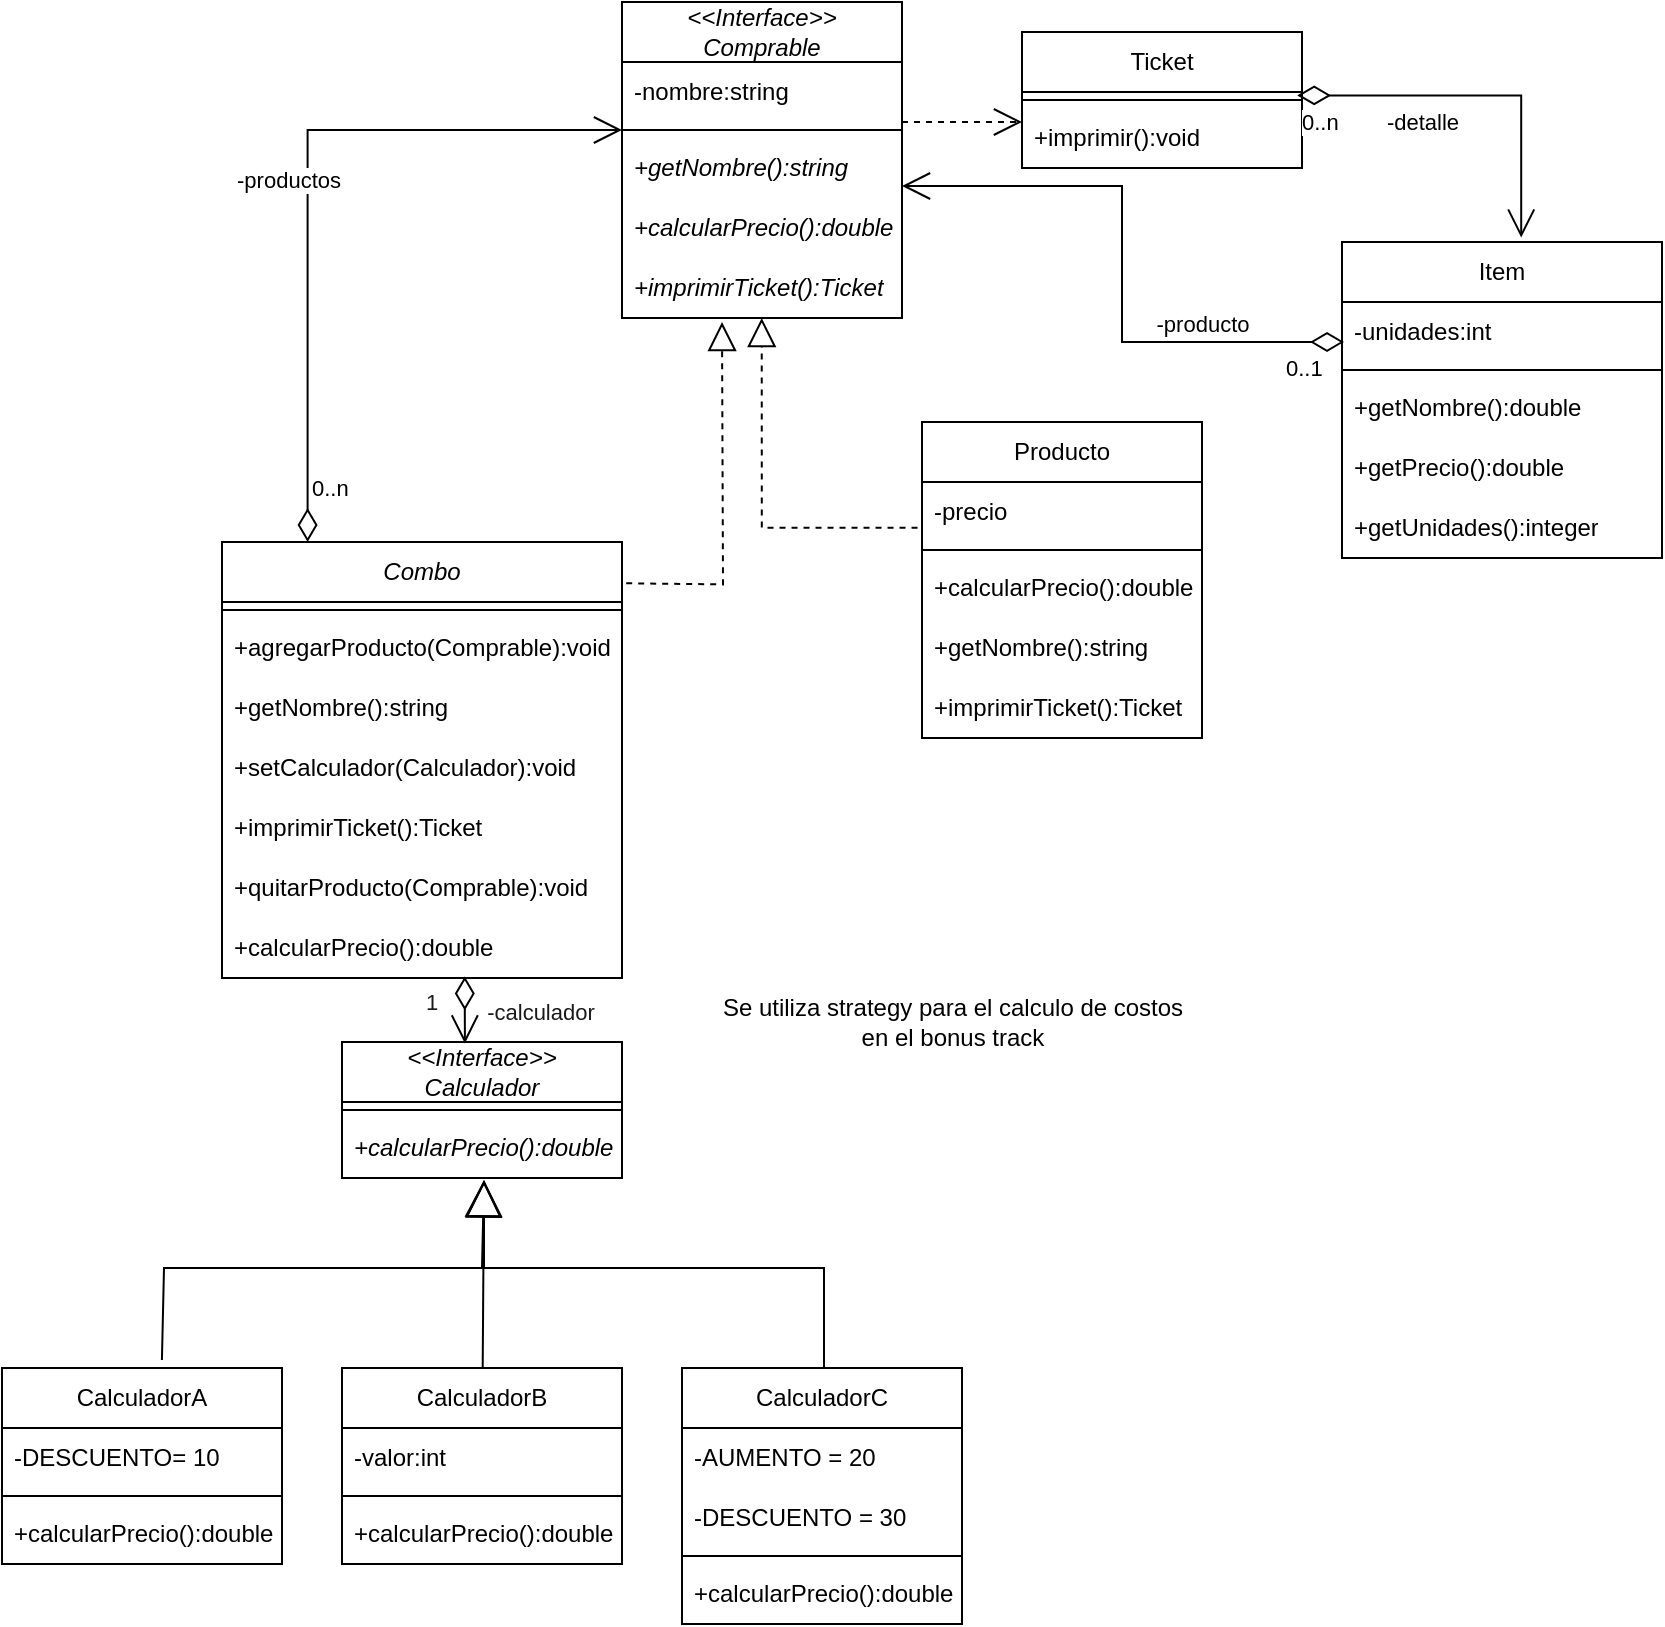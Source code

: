 <mxfile version="24.4.10" type="device" pages="2">
  <diagram name="Page-1" id="bVdhCnrpjDWFNXXhfxfb">
    <mxGraphModel dx="877" dy="692" grid="1" gridSize="10" guides="1" tooltips="1" connect="1" arrows="1" fold="1" page="1" pageScale="1" pageWidth="850" pageHeight="1100" math="0" shadow="0">
      <root>
        <mxCell id="0" />
        <mxCell id="1" parent="0" />
        <mxCell id="0UKZ5Wy3TwZcNnDCWIbI-5" value="&lt;i&gt;Combo&lt;/i&gt;" style="swimlane;fontStyle=0;childLayout=stackLayout;horizontal=1;startSize=30;horizontalStack=0;resizeParent=1;resizeParentMax=0;resizeLast=0;collapsible=1;marginBottom=0;whiteSpace=wrap;html=1;" parent="1" vertex="1">
          <mxGeometry x="110" y="280" width="200" height="218" as="geometry" />
        </mxCell>
        <mxCell id="0UKZ5Wy3TwZcNnDCWIbI-66" value="" style="line;strokeWidth=1;fillColor=none;align=left;verticalAlign=middle;spacingTop=-1;spacingLeft=3;spacingRight=3;rotatable=0;labelPosition=right;points=[];portConstraint=eastwest;strokeColor=inherit;" parent="0UKZ5Wy3TwZcNnDCWIbI-5" vertex="1">
          <mxGeometry y="30" width="200" height="8" as="geometry" />
        </mxCell>
        <mxCell id="HuHHHgSATowZo0bbT5uP-9" value="+agregarProducto(Comprable):void" style="text;strokeColor=none;fillColor=none;align=left;verticalAlign=middle;spacingLeft=4;spacingRight=4;overflow=hidden;points=[[0,0.5],[1,0.5]];portConstraint=eastwest;rotatable=0;whiteSpace=wrap;html=1;" parent="0UKZ5Wy3TwZcNnDCWIbI-5" vertex="1">
          <mxGeometry y="38" width="200" height="30" as="geometry" />
        </mxCell>
        <mxCell id="HuHHHgSATowZo0bbT5uP-11" value="&lt;span&gt;+getNombre():string&lt;/span&gt;" style="text;strokeColor=none;fillColor=none;align=left;verticalAlign=middle;spacingLeft=4;spacingRight=4;overflow=hidden;points=[[0,0.5],[1,0.5]];portConstraint=eastwest;rotatable=0;whiteSpace=wrap;html=1;fontStyle=0" parent="0UKZ5Wy3TwZcNnDCWIbI-5" vertex="1">
          <mxGeometry y="68" width="200" height="30" as="geometry" />
        </mxCell>
        <mxCell id="lisGtKCti122Zo6XrqKo-1" value="&lt;span&gt;+setCalculador(Calculador):void&lt;/span&gt;" style="text;strokeColor=none;fillColor=none;align=left;verticalAlign=middle;spacingLeft=4;spacingRight=4;overflow=hidden;points=[[0,0.5],[1,0.5]];portConstraint=eastwest;rotatable=0;whiteSpace=wrap;html=1;fontStyle=0" vertex="1" parent="0UKZ5Wy3TwZcNnDCWIbI-5">
          <mxGeometry y="98" width="200" height="30" as="geometry" />
        </mxCell>
        <mxCell id="a8Qqv8XxeZUmWBePsZu8-18" value="+imprimirTicket():Ticket" style="text;strokeColor=none;fillColor=none;align=left;verticalAlign=middle;spacingLeft=4;spacingRight=4;overflow=hidden;points=[[0,0.5],[1,0.5]];portConstraint=eastwest;rotatable=0;whiteSpace=wrap;html=1;" parent="0UKZ5Wy3TwZcNnDCWIbI-5" vertex="1">
          <mxGeometry y="128" width="200" height="30" as="geometry" />
        </mxCell>
        <mxCell id="sYDlgPOzchKMNRgchKom-1" value="+quitarProducto(Comprable):void" style="text;strokeColor=none;fillColor=none;align=left;verticalAlign=middle;spacingLeft=4;spacingRight=4;overflow=hidden;points=[[0,0.5],[1,0.5]];portConstraint=eastwest;rotatable=0;whiteSpace=wrap;html=1;" parent="0UKZ5Wy3TwZcNnDCWIbI-5" vertex="1">
          <mxGeometry y="158" width="200" height="30" as="geometry" />
        </mxCell>
        <mxCell id="a8Qqv8XxeZUmWBePsZu8-20" value="" style="endArrow=block;endSize=16;endFill=0;html=1;rounded=0;exitX=0.5;exitY=0;exitDx=0;exitDy=0;" parent="0UKZ5Wy3TwZcNnDCWIbI-5" edge="1">
          <mxGeometry width="160" relative="1" as="geometry">
            <mxPoint x="301" y="433" as="sourcePoint" />
            <mxPoint x="131" y="319" as="targetPoint" />
            <Array as="points">
              <mxPoint x="301" y="363" />
              <mxPoint x="131" y="363" />
              <mxPoint x="131" y="339" />
            </Array>
          </mxGeometry>
        </mxCell>
        <mxCell id="HuHHHgSATowZo0bbT5uP-18" value="+calcularPrecio():double" style="text;strokeColor=none;fillColor=none;align=left;verticalAlign=middle;spacingLeft=4;spacingRight=4;overflow=hidden;points=[[0,0.5],[1,0.5]];portConstraint=eastwest;rotatable=0;whiteSpace=wrap;html=1;" parent="0UKZ5Wy3TwZcNnDCWIbI-5" vertex="1">
          <mxGeometry y="188" width="200" height="30" as="geometry" />
        </mxCell>
        <mxCell id="zB7Bvsbqb9wMqwJzrUZj-1" value="Producto" style="swimlane;fontStyle=0;childLayout=stackLayout;horizontal=1;startSize=30;horizontalStack=0;resizeParent=1;resizeParentMax=0;resizeLast=0;collapsible=1;marginBottom=0;whiteSpace=wrap;html=1;" parent="1" vertex="1">
          <mxGeometry x="460" y="220" width="140" height="158" as="geometry" />
        </mxCell>
        <mxCell id="zB7Bvsbqb9wMqwJzrUZj-3" value="-precio" style="text;strokeColor=none;fillColor=none;align=left;verticalAlign=middle;spacingLeft=4;spacingRight=4;overflow=hidden;points=[[0,0.5],[1,0.5]];portConstraint=eastwest;rotatable=0;whiteSpace=wrap;html=1;" parent="zB7Bvsbqb9wMqwJzrUZj-1" vertex="1">
          <mxGeometry y="30" width="140" height="30" as="geometry" />
        </mxCell>
        <mxCell id="zB7Bvsbqb9wMqwJzrUZj-6" value="" style="line;strokeWidth=1;fillColor=none;align=left;verticalAlign=middle;spacingTop=-1;spacingLeft=3;spacingRight=3;rotatable=0;labelPosition=right;points=[];portConstraint=eastwest;strokeColor=inherit;" parent="zB7Bvsbqb9wMqwJzrUZj-1" vertex="1">
          <mxGeometry y="60" width="140" height="8" as="geometry" />
        </mxCell>
        <mxCell id="zB7Bvsbqb9wMqwJzrUZj-42" value="+calcularPrecio():double" style="text;strokeColor=none;fillColor=none;align=left;verticalAlign=middle;spacingLeft=4;spacingRight=4;overflow=hidden;points=[[0,0.5],[1,0.5]];portConstraint=eastwest;rotatable=0;whiteSpace=wrap;html=1;" parent="zB7Bvsbqb9wMqwJzrUZj-1" vertex="1">
          <mxGeometry y="68" width="140" height="30" as="geometry" />
        </mxCell>
        <mxCell id="HuHHHgSATowZo0bbT5uP-10" value="&lt;span&gt;+getNombre():string&lt;/span&gt;" style="text;strokeColor=none;fillColor=none;align=left;verticalAlign=middle;spacingLeft=4;spacingRight=4;overflow=hidden;points=[[0,0.5],[1,0.5]];portConstraint=eastwest;rotatable=0;whiteSpace=wrap;html=1;fontStyle=0" parent="zB7Bvsbqb9wMqwJzrUZj-1" vertex="1">
          <mxGeometry y="98" width="140" height="30" as="geometry" />
        </mxCell>
        <mxCell id="zB7Bvsbqb9wMqwJzrUZj-9" value="+imprimirTicket():Ticket" style="text;strokeColor=none;fillColor=none;align=left;verticalAlign=middle;spacingLeft=4;spacingRight=4;overflow=hidden;points=[[0,0.5],[1,0.5]];portConstraint=eastwest;rotatable=0;whiteSpace=wrap;html=1;" parent="zB7Bvsbqb9wMqwJzrUZj-1" vertex="1">
          <mxGeometry y="128" width="140" height="30" as="geometry" />
        </mxCell>
        <mxCell id="zB7Bvsbqb9wMqwJzrUZj-11" value="-productos" style="endArrow=open;html=1;endSize=12;startArrow=diamondThin;startSize=14;startFill=0;edgeStyle=orthogonalEdgeStyle;rounded=0;exitX=0.214;exitY=0;exitDx=0;exitDy=0;exitPerimeter=0;" parent="1" source="0UKZ5Wy3TwZcNnDCWIbI-5" target="zB7Bvsbqb9wMqwJzrUZj-17" edge="1">
          <mxGeometry y="10" relative="1" as="geometry">
            <mxPoint x="310" y="340" as="sourcePoint" />
            <mxPoint x="380" y="110" as="targetPoint" />
            <mxPoint as="offset" />
          </mxGeometry>
        </mxCell>
        <mxCell id="zB7Bvsbqb9wMqwJzrUZj-12" value="0..n" style="edgeLabel;resizable=0;html=1;align=left;verticalAlign=top;" parent="zB7Bvsbqb9wMqwJzrUZj-11" connectable="0" vertex="1">
          <mxGeometry x="-1" relative="1" as="geometry">
            <mxPoint y="-40" as="offset" />
          </mxGeometry>
        </mxCell>
        <mxCell id="zB7Bvsbqb9wMqwJzrUZj-14" value="&lt;div&gt;&lt;i style=&quot;&quot;&gt;&amp;lt;&amp;lt;Interface&amp;gt;&amp;gt;&lt;/i&gt;&lt;/div&gt;&lt;i&gt;Comprable&lt;/i&gt;" style="swimlane;fontStyle=0;childLayout=stackLayout;horizontal=1;startSize=30;horizontalStack=0;resizeParent=1;resizeParentMax=0;resizeLast=0;collapsible=1;marginBottom=0;whiteSpace=wrap;html=1;" parent="1" vertex="1">
          <mxGeometry x="310" y="10" width="140" height="158" as="geometry" />
        </mxCell>
        <mxCell id="HuHHHgSATowZo0bbT5uP-1" value="-nombre:string" style="text;strokeColor=none;fillColor=none;align=left;verticalAlign=middle;spacingLeft=4;spacingRight=4;overflow=hidden;points=[[0,0.5],[1,0.5]];portConstraint=eastwest;rotatable=0;whiteSpace=wrap;html=1;" parent="zB7Bvsbqb9wMqwJzrUZj-14" vertex="1">
          <mxGeometry y="30" width="140" height="30" as="geometry" />
        </mxCell>
        <mxCell id="zB7Bvsbqb9wMqwJzrUZj-17" value="" style="line;strokeWidth=1;fillColor=none;align=left;verticalAlign=middle;spacingTop=-1;spacingLeft=3;spacingRight=3;rotatable=0;labelPosition=right;points=[];portConstraint=eastwest;strokeColor=inherit;" parent="zB7Bvsbqb9wMqwJzrUZj-14" vertex="1">
          <mxGeometry y="60" width="140" height="8" as="geometry" />
        </mxCell>
        <mxCell id="HuHHHgSATowZo0bbT5uP-8" value="&lt;span&gt;+getNombre():string&lt;/span&gt;" style="text;strokeColor=none;fillColor=none;align=left;verticalAlign=middle;spacingLeft=4;spacingRight=4;overflow=hidden;points=[[0,0.5],[1,0.5]];portConstraint=eastwest;rotatable=0;whiteSpace=wrap;html=1;fontStyle=2" parent="zB7Bvsbqb9wMqwJzrUZj-14" vertex="1">
          <mxGeometry y="68" width="140" height="30" as="geometry" />
        </mxCell>
        <mxCell id="nn7D3k-ana0uiZm3Llrf-1" value="&lt;i&gt;+calcularPrecio():double&lt;/i&gt;" style="text;strokeColor=none;fillColor=none;align=left;verticalAlign=middle;spacingLeft=4;spacingRight=4;overflow=hidden;points=[[0,0.5],[1,0.5]];portConstraint=eastwest;rotatable=0;whiteSpace=wrap;html=1;" parent="zB7Bvsbqb9wMqwJzrUZj-14" vertex="1">
          <mxGeometry y="98" width="140" height="30" as="geometry" />
        </mxCell>
        <mxCell id="zB7Bvsbqb9wMqwJzrUZj-18" value="&lt;i&gt;+imprimirTicket():Ticket&lt;/i&gt;" style="text;strokeColor=none;fillColor=none;align=left;verticalAlign=middle;spacingLeft=4;spacingRight=4;overflow=hidden;points=[[0,0.5],[1,0.5]];portConstraint=eastwest;rotatable=0;whiteSpace=wrap;html=1;" parent="zB7Bvsbqb9wMqwJzrUZj-14" vertex="1">
          <mxGeometry y="128" width="140" height="30" as="geometry" />
        </mxCell>
        <mxCell id="zB7Bvsbqb9wMqwJzrUZj-19" value="" style="endArrow=block;dashed=1;endFill=0;endSize=12;html=1;rounded=0;exitX=-0.016;exitY=0.764;exitDx=0;exitDy=0;exitPerimeter=0;edgeStyle=orthogonalEdgeStyle;entryX=0.499;entryY=1;entryDx=0;entryDy=0;entryPerimeter=0;" parent="1" source="zB7Bvsbqb9wMqwJzrUZj-3" target="zB7Bvsbqb9wMqwJzrUZj-18" edge="1">
          <mxGeometry width="160" relative="1" as="geometry">
            <mxPoint x="450.0" y="304.02" as="sourcePoint" />
            <mxPoint x="380" y="140" as="targetPoint" />
          </mxGeometry>
        </mxCell>
        <mxCell id="zB7Bvsbqb9wMqwJzrUZj-20" value="" style="endArrow=block;dashed=1;endFill=0;endSize=12;html=1;rounded=0;exitX=1.015;exitY=0.743;exitDx=0;exitDy=0;exitPerimeter=0;edgeStyle=orthogonalEdgeStyle;" parent="1" edge="1">
          <mxGeometry width="160" relative="1" as="geometry">
            <mxPoint x="312.1" y="300.65" as="sourcePoint" />
            <mxPoint x="360" y="170" as="targetPoint" />
          </mxGeometry>
        </mxCell>
        <mxCell id="nn7D3k-ana0uiZm3Llrf-2" value="Ticket" style="swimlane;fontStyle=0;childLayout=stackLayout;horizontal=1;startSize=30;horizontalStack=0;resizeParent=1;resizeParentMax=0;resizeLast=0;collapsible=1;marginBottom=0;whiteSpace=wrap;html=1;" parent="1" vertex="1">
          <mxGeometry x="510" y="25" width="140" height="68" as="geometry" />
        </mxCell>
        <mxCell id="nn7D3k-ana0uiZm3Llrf-5" value="" style="line;strokeWidth=1;fillColor=none;align=left;verticalAlign=middle;spacingTop=-1;spacingLeft=3;spacingRight=3;rotatable=0;labelPosition=right;points=[];portConstraint=eastwest;strokeColor=inherit;" parent="nn7D3k-ana0uiZm3Llrf-2" vertex="1">
          <mxGeometry y="30" width="140" height="8" as="geometry" />
        </mxCell>
        <mxCell id="nn7D3k-ana0uiZm3Llrf-7" value="+imprimir():void" style="text;strokeColor=none;fillColor=none;align=left;verticalAlign=middle;spacingLeft=4;spacingRight=4;overflow=hidden;points=[[0,0.5],[1,0.5]];portConstraint=eastwest;rotatable=0;whiteSpace=wrap;html=1;" parent="nn7D3k-ana0uiZm3Llrf-2" vertex="1">
          <mxGeometry y="38" width="140" height="30" as="geometry" />
        </mxCell>
        <mxCell id="nn7D3k-ana0uiZm3Llrf-10" value="-detalle" style="endArrow=open;html=1;endSize=12;startArrow=diamondThin;startSize=14;startFill=0;edgeStyle=orthogonalEdgeStyle;rounded=0;exitX=0.983;exitY=0.466;exitDx=0;exitDy=0;exitPerimeter=0;entryX=0.56;entryY=-0.014;entryDx=0;entryDy=0;entryPerimeter=0;" parent="1" source="nn7D3k-ana0uiZm3Llrf-2" target="nn7D3k-ana0uiZm3Llrf-13" edge="1">
          <mxGeometry x="-0.319" y="-13" relative="1" as="geometry">
            <mxPoint x="650" y="510" as="sourcePoint" />
            <mxPoint x="770" y="100" as="targetPoint" />
            <mxPoint as="offset" />
          </mxGeometry>
        </mxCell>
        <mxCell id="nn7D3k-ana0uiZm3Llrf-11" value="0..n" style="edgeLabel;resizable=0;html=1;align=left;verticalAlign=top;" parent="nn7D3k-ana0uiZm3Llrf-10" connectable="0" vertex="1">
          <mxGeometry x="-1" relative="1" as="geometry" />
        </mxCell>
        <mxCell id="nn7D3k-ana0uiZm3Llrf-13" value="Item" style="swimlane;fontStyle=0;childLayout=stackLayout;horizontal=1;startSize=30;horizontalStack=0;resizeParent=1;resizeParentMax=0;resizeLast=0;collapsible=1;marginBottom=0;whiteSpace=wrap;html=1;" parent="1" vertex="1">
          <mxGeometry x="670" y="130" width="160" height="158" as="geometry" />
        </mxCell>
        <mxCell id="nn7D3k-ana0uiZm3Llrf-15" value="-unidades:int" style="text;strokeColor=none;fillColor=none;align=left;verticalAlign=middle;spacingLeft=4;spacingRight=4;overflow=hidden;points=[[0,0.5],[1,0.5]];portConstraint=eastwest;rotatable=0;whiteSpace=wrap;html=1;" parent="nn7D3k-ana0uiZm3Llrf-13" vertex="1">
          <mxGeometry y="30" width="160" height="30" as="geometry" />
        </mxCell>
        <mxCell id="nn7D3k-ana0uiZm3Llrf-16" value="" style="line;strokeWidth=1;fillColor=none;align=left;verticalAlign=middle;spacingTop=-1;spacingLeft=3;spacingRight=3;rotatable=0;labelPosition=right;points=[];portConstraint=eastwest;strokeColor=inherit;" parent="nn7D3k-ana0uiZm3Llrf-13" vertex="1">
          <mxGeometry y="60" width="160" height="8" as="geometry" />
        </mxCell>
        <mxCell id="nn7D3k-ana0uiZm3Llrf-17" value="+getNombre():double" style="text;strokeColor=none;fillColor=none;align=left;verticalAlign=middle;spacingLeft=4;spacingRight=4;overflow=hidden;points=[[0,0.5],[1,0.5]];portConstraint=eastwest;rotatable=0;whiteSpace=wrap;html=1;" parent="nn7D3k-ana0uiZm3Llrf-13" vertex="1">
          <mxGeometry y="68" width="160" height="30" as="geometry" />
        </mxCell>
        <mxCell id="nn7D3k-ana0uiZm3Llrf-20" value="+getPrecio():double" style="text;strokeColor=none;fillColor=none;align=left;verticalAlign=middle;spacingLeft=4;spacingRight=4;overflow=hidden;points=[[0,0.5],[1,0.5]];portConstraint=eastwest;rotatable=0;whiteSpace=wrap;html=1;" parent="nn7D3k-ana0uiZm3Llrf-13" vertex="1">
          <mxGeometry y="98" width="160" height="30" as="geometry" />
        </mxCell>
        <mxCell id="nn7D3k-ana0uiZm3Llrf-18" value="+getUnidades():integer" style="text;strokeColor=none;fillColor=none;align=left;verticalAlign=middle;spacingLeft=4;spacingRight=4;overflow=hidden;points=[[0,0.5],[1,0.5]];portConstraint=eastwest;rotatable=0;whiteSpace=wrap;html=1;" parent="nn7D3k-ana0uiZm3Llrf-13" vertex="1">
          <mxGeometry y="128" width="160" height="30" as="geometry" />
        </mxCell>
        <mxCell id="nn7D3k-ana0uiZm3Llrf-21" value="" style="endArrow=open;endSize=12;dashed=1;html=1;rounded=0;" parent="1" edge="1">
          <mxGeometry x="0.011" width="160" relative="1" as="geometry">
            <mxPoint x="450" y="70" as="sourcePoint" />
            <mxPoint x="510" y="70" as="targetPoint" />
            <Array as="points" />
            <mxPoint as="offset" />
          </mxGeometry>
        </mxCell>
        <mxCell id="a8Qqv8XxeZUmWBePsZu8-1" value="CalculadorA" style="swimlane;fontStyle=0;childLayout=stackLayout;horizontal=1;startSize=30;horizontalStack=0;resizeParent=1;resizeParentMax=0;resizeLast=0;collapsible=1;marginBottom=0;whiteSpace=wrap;html=1;" parent="1" vertex="1">
          <mxGeometry y="693" width="140" height="98" as="geometry" />
        </mxCell>
        <mxCell id="a8Qqv8XxeZUmWBePsZu8-3" value="-DESCUENTO= 10" style="text;strokeColor=none;fillColor=none;align=left;verticalAlign=middle;spacingLeft=4;spacingRight=4;overflow=hidden;points=[[0,0.5],[1,0.5]];portConstraint=eastwest;rotatable=0;whiteSpace=wrap;html=1;" parent="a8Qqv8XxeZUmWBePsZu8-1" vertex="1">
          <mxGeometry y="30" width="140" height="30" as="geometry" />
        </mxCell>
        <mxCell id="a8Qqv8XxeZUmWBePsZu8-4" value="" style="line;strokeWidth=1;fillColor=none;align=left;verticalAlign=middle;spacingTop=-1;spacingLeft=3;spacingRight=3;rotatable=0;labelPosition=right;points=[];portConstraint=eastwest;strokeColor=inherit;" parent="a8Qqv8XxeZUmWBePsZu8-1" vertex="1">
          <mxGeometry y="60" width="140" height="8" as="geometry" />
        </mxCell>
        <mxCell id="a8Qqv8XxeZUmWBePsZu8-5" value="+calcularPrecio():double" style="text;strokeColor=none;fillColor=none;align=left;verticalAlign=middle;spacingLeft=4;spacingRight=4;overflow=hidden;points=[[0,0.5],[1,0.5]];portConstraint=eastwest;rotatable=0;whiteSpace=wrap;html=1;" parent="a8Qqv8XxeZUmWBePsZu8-1" vertex="1">
          <mxGeometry y="68" width="140" height="30" as="geometry" />
        </mxCell>
        <mxCell id="a8Qqv8XxeZUmWBePsZu8-7" value="CalculadorB" style="swimlane;fontStyle=0;childLayout=stackLayout;horizontal=1;startSize=30;horizontalStack=0;resizeParent=1;resizeParentMax=0;resizeLast=0;collapsible=1;marginBottom=0;whiteSpace=wrap;html=1;" parent="1" vertex="1">
          <mxGeometry x="170" y="693" width="140" height="98" as="geometry" />
        </mxCell>
        <mxCell id="a8Qqv8XxeZUmWBePsZu8-9" value="-valor:int" style="text;strokeColor=none;fillColor=none;align=left;verticalAlign=middle;spacingLeft=4;spacingRight=4;overflow=hidden;points=[[0,0.5],[1,0.5]];portConstraint=eastwest;rotatable=0;whiteSpace=wrap;html=1;" parent="a8Qqv8XxeZUmWBePsZu8-7" vertex="1">
          <mxGeometry y="30" width="140" height="30" as="geometry" />
        </mxCell>
        <mxCell id="a8Qqv8XxeZUmWBePsZu8-10" value="" style="line;strokeWidth=1;fillColor=none;align=left;verticalAlign=middle;spacingTop=-1;spacingLeft=3;spacingRight=3;rotatable=0;labelPosition=right;points=[];portConstraint=eastwest;strokeColor=inherit;" parent="a8Qqv8XxeZUmWBePsZu8-7" vertex="1">
          <mxGeometry y="60" width="140" height="8" as="geometry" />
        </mxCell>
        <mxCell id="a8Qqv8XxeZUmWBePsZu8-11" value="+calcularPrecio():double" style="text;strokeColor=none;fillColor=none;align=left;verticalAlign=middle;spacingLeft=4;spacingRight=4;overflow=hidden;points=[[0,0.5],[1,0.5]];portConstraint=eastwest;rotatable=0;whiteSpace=wrap;html=1;" parent="a8Qqv8XxeZUmWBePsZu8-7" vertex="1">
          <mxGeometry y="68" width="140" height="30" as="geometry" />
        </mxCell>
        <mxCell id="a8Qqv8XxeZUmWBePsZu8-13" value="CalculadorC" style="swimlane;fontStyle=0;childLayout=stackLayout;horizontal=1;startSize=30;horizontalStack=0;resizeParent=1;resizeParentMax=0;resizeLast=0;collapsible=1;marginBottom=0;whiteSpace=wrap;html=1;" parent="1" vertex="1">
          <mxGeometry x="340" y="693" width="140" height="128" as="geometry" />
        </mxCell>
        <mxCell id="a8Qqv8XxeZUmWBePsZu8-15" value="-AUMENTO = 20" style="text;strokeColor=none;fillColor=none;align=left;verticalAlign=middle;spacingLeft=4;spacingRight=4;overflow=hidden;points=[[0,0.5],[1,0.5]];portConstraint=eastwest;rotatable=0;whiteSpace=wrap;html=1;" parent="a8Qqv8XxeZUmWBePsZu8-13" vertex="1">
          <mxGeometry y="30" width="140" height="30" as="geometry" />
        </mxCell>
        <mxCell id="a8Qqv8XxeZUmWBePsZu8-22" value="-DESCUENTO = 30" style="text;strokeColor=none;fillColor=none;align=left;verticalAlign=middle;spacingLeft=4;spacingRight=4;overflow=hidden;points=[[0,0.5],[1,0.5]];portConstraint=eastwest;rotatable=0;whiteSpace=wrap;html=1;" parent="a8Qqv8XxeZUmWBePsZu8-13" vertex="1">
          <mxGeometry y="60" width="140" height="30" as="geometry" />
        </mxCell>
        <mxCell id="a8Qqv8XxeZUmWBePsZu8-16" value="" style="line;strokeWidth=1;fillColor=none;align=left;verticalAlign=middle;spacingTop=-1;spacingLeft=3;spacingRight=3;rotatable=0;labelPosition=right;points=[];portConstraint=eastwest;strokeColor=inherit;" parent="a8Qqv8XxeZUmWBePsZu8-13" vertex="1">
          <mxGeometry y="90" width="140" height="8" as="geometry" />
        </mxCell>
        <mxCell id="a8Qqv8XxeZUmWBePsZu8-17" value="+calcularPrecio():double" style="text;strokeColor=none;fillColor=none;align=left;verticalAlign=middle;spacingLeft=4;spacingRight=4;overflow=hidden;points=[[0,0.5],[1,0.5]];portConstraint=eastwest;rotatable=0;whiteSpace=wrap;html=1;" parent="a8Qqv8XxeZUmWBePsZu8-13" vertex="1">
          <mxGeometry y="98" width="140" height="30" as="geometry" />
        </mxCell>
        <mxCell id="a8Qqv8XxeZUmWBePsZu8-19" value="" style="endArrow=block;endSize=16;endFill=0;html=1;rounded=0;entryX=0.655;entryY=0.944;entryDx=0;entryDy=0;entryPerimeter=0;" parent="1" source="a8Qqv8XxeZUmWBePsZu8-7" edge="1">
          <mxGeometry width="160" relative="1" as="geometry">
            <mxPoint x="240" y="573" as="sourcePoint" />
            <mxPoint x="241" y="599.32" as="targetPoint" />
          </mxGeometry>
        </mxCell>
        <mxCell id="a8Qqv8XxeZUmWBePsZu8-21" value="" style="endArrow=block;endSize=16;endFill=0;html=1;rounded=0;exitX=0.564;exitY=0;exitDx=0;exitDy=0;exitPerimeter=0;" parent="1" edge="1">
          <mxGeometry width="160" relative="1" as="geometry">
            <mxPoint x="79.96" y="689" as="sourcePoint" />
            <mxPoint x="241" y="599" as="targetPoint" />
            <Array as="points">
              <mxPoint x="81" y="643" />
              <mxPoint x="240" y="643" />
            </Array>
          </mxGeometry>
        </mxCell>
        <mxCell id="sYDlgPOzchKMNRgchKom-2" value="Se utiliza strategy para el calculo de costos&lt;div&gt;en el bonus track&lt;/div&gt;" style="text;html=1;align=center;verticalAlign=middle;resizable=0;points=[];autosize=1;strokeColor=none;fillColor=none;" parent="1" vertex="1">
          <mxGeometry x="350" y="500" width="250" height="40" as="geometry" />
        </mxCell>
        <mxCell id="HuHHHgSATowZo0bbT5uP-4" value="-producto" style="endArrow=open;html=1;endSize=12;startArrow=diamondThin;startSize=14;startFill=0;edgeStyle=orthogonalEdgeStyle;rounded=0;exitX=0.008;exitY=0.628;exitDx=0;exitDy=0;exitPerimeter=0;" parent="1" target="HuHHHgSATowZo0bbT5uP-8" edge="1">
          <mxGeometry x="-0.523" y="-9" relative="1" as="geometry">
            <mxPoint x="671" y="180.0" as="sourcePoint" />
            <mxPoint x="450" y="132.32" as="targetPoint" />
            <Array as="points">
              <mxPoint x="560" y="180" />
              <mxPoint x="560" y="102" />
            </Array>
            <mxPoint as="offset" />
          </mxGeometry>
        </mxCell>
        <mxCell id="HuHHHgSATowZo0bbT5uP-7" value="0..1" style="edgeLabel;resizable=0;html=1;align=left;verticalAlign=top;" parent="1" connectable="0" vertex="1">
          <mxGeometry x="640.0" y="179.998" as="geometry" />
        </mxCell>
        <mxCell id="HuHHHgSATowZo0bbT5uP-12" value="&lt;div&gt;&lt;i style=&quot;&quot;&gt;&amp;lt;&amp;lt;Interface&amp;gt;&amp;gt;&lt;/i&gt;&lt;/div&gt;&lt;i&gt;Calculador&lt;/i&gt;" style="swimlane;fontStyle=0;childLayout=stackLayout;horizontal=1;startSize=30;horizontalStack=0;resizeParent=1;resizeParentMax=0;resizeLast=0;collapsible=1;marginBottom=0;whiteSpace=wrap;html=1;" parent="1" vertex="1">
          <mxGeometry x="170" y="530" width="140" height="68" as="geometry" />
        </mxCell>
        <mxCell id="HuHHHgSATowZo0bbT5uP-14" value="" style="line;strokeWidth=1;fillColor=none;align=left;verticalAlign=middle;spacingTop=-1;spacingLeft=3;spacingRight=3;rotatable=0;labelPosition=right;points=[];portConstraint=eastwest;strokeColor=inherit;" parent="HuHHHgSATowZo0bbT5uP-12" vertex="1">
          <mxGeometry y="30" width="140" height="8" as="geometry" />
        </mxCell>
        <mxCell id="HuHHHgSATowZo0bbT5uP-16" value="&lt;i&gt;+calcularPrecio():double&lt;/i&gt;" style="text;strokeColor=none;fillColor=none;align=left;verticalAlign=middle;spacingLeft=4;spacingRight=4;overflow=hidden;points=[[0,0.5],[1,0.5]];portConstraint=eastwest;rotatable=0;whiteSpace=wrap;html=1;" parent="HuHHHgSATowZo0bbT5uP-12" vertex="1">
          <mxGeometry y="38" width="140" height="30" as="geometry" />
        </mxCell>
        <mxCell id="HuHHHgSATowZo0bbT5uP-23" value="-calculador" style="endArrow=open;html=1;endSize=12;startArrow=diamondThin;startSize=14;startFill=0;edgeStyle=orthogonalEdgeStyle;rounded=0;strokeColor=#000000;fontColor=#1A1A1A;exitX=0.607;exitY=0.974;exitDx=0;exitDy=0;exitPerimeter=0;entryX=0.439;entryY=0.011;entryDx=0;entryDy=0;entryPerimeter=0;" parent="1" source="HuHHHgSATowZo0bbT5uP-18" target="HuHHHgSATowZo0bbT5uP-12" edge="1">
          <mxGeometry x="0.032" y="38" relative="1" as="geometry">
            <mxPoint x="300" y="400" as="sourcePoint" />
            <mxPoint x="460" y="400" as="targetPoint" />
            <mxPoint as="offset" />
          </mxGeometry>
        </mxCell>
        <mxCell id="HuHHHgSATowZo0bbT5uP-24" value="1" style="edgeLabel;resizable=0;html=1;align=left;verticalAlign=top;strokeColor=#D0CEE2;fontColor=#1A1A1A;fillColor=#5D7F99;" parent="HuHHHgSATowZo0bbT5uP-23" connectable="0" vertex="1">
          <mxGeometry x="-1" relative="1" as="geometry">
            <mxPoint x="-21" as="offset" />
          </mxGeometry>
        </mxCell>
      </root>
    </mxGraphModel>
  </diagram>
  <diagram id="Rwxgd6eUvvEVX7PuMQZL" name="Page-2">
    <mxGraphModel dx="605" dy="477" grid="1" gridSize="10" guides="1" tooltips="1" connect="1" arrows="1" fold="1" page="1" pageScale="1" pageWidth="850" pageHeight="1100" math="0" shadow="0">
      <root>
        <mxCell id="0" />
        <mxCell id="1" parent="0" />
        <mxCell id="O_kb7gbMHS1MFrHHeuvb-1" value="Comprable" style="shape=umlLifeline;perimeter=lifelinePerimeter;whiteSpace=wrap;html=1;container=1;dropTarget=0;collapsible=0;recursiveResize=0;outlineConnect=0;portConstraint=eastwest;newEdgeStyle={&quot;curved&quot;:0,&quot;rounded&quot;:0};" parent="1" vertex="1">
          <mxGeometry x="210" y="70" width="100" height="300" as="geometry" />
        </mxCell>
        <mxCell id="O_kb7gbMHS1MFrHHeuvb-2" value="" style="html=1;points=[[0,0,0,0,5],[0,1,0,0,-5],[1,0,0,0,5],[1,1,0,0,-5]];perimeter=orthogonalPerimeter;outlineConnect=0;targetShapes=umlLifeline;portConstraint=eastwest;newEdgeStyle={&quot;curved&quot;:0,&quot;rounded&quot;:0};" parent="O_kb7gbMHS1MFrHHeuvb-1" vertex="1">
          <mxGeometry x="45" y="120" width="10" height="80" as="geometry" />
        </mxCell>
        <mxCell id="O_kb7gbMHS1MFrHHeuvb-3" value="Combo&lt;div&gt;&lt;br&gt;&lt;/div&gt;" style="shape=umlLifeline;perimeter=lifelinePerimeter;whiteSpace=wrap;html=1;container=1;dropTarget=0;collapsible=0;recursiveResize=0;outlineConnect=0;portConstraint=eastwest;newEdgeStyle={&quot;curved&quot;:0,&quot;rounded&quot;:0};" parent="1" vertex="1">
          <mxGeometry x="90" y="70" width="100" height="300" as="geometry" />
        </mxCell>
        <mxCell id="O_kb7gbMHS1MFrHHeuvb-4" value="" style="html=1;points=[[0,0,0,0,5],[0,1,0,0,-5],[1,0,0,0,5],[1,1,0,0,-5]];perimeter=orthogonalPerimeter;outlineConnect=0;targetShapes=umlLifeline;portConstraint=eastwest;newEdgeStyle={&quot;curved&quot;:0,&quot;rounded&quot;:0};" parent="O_kb7gbMHS1MFrHHeuvb-3" vertex="1">
          <mxGeometry x="45" y="70" width="10" height="180" as="geometry" />
        </mxCell>
        <mxCell id="O_kb7gbMHS1MFrHHeuvb-5" value="imprimirTicket()" style="html=1;verticalAlign=bottom;endArrow=block;curved=0;rounded=0;entryX=0;entryY=0;entryDx=0;entryDy=5;" parent="O_kb7gbMHS1MFrHHeuvb-3" target="O_kb7gbMHS1MFrHHeuvb-4" edge="1">
          <mxGeometry x="0.004" relative="1" as="geometry">
            <mxPoint x="-40" y="75" as="sourcePoint" />
            <mxPoint as="offset" />
          </mxGeometry>
        </mxCell>
        <mxCell id="O_kb7gbMHS1MFrHHeuvb-6" value="" style="shape=umlLifeline;perimeter=lifelinePerimeter;whiteSpace=wrap;html=1;container=1;dropTarget=0;collapsible=0;recursiveResize=0;outlineConnect=0;portConstraint=eastwest;newEdgeStyle={&quot;curved&quot;:0,&quot;rounded&quot;:0};participant=umlActor;" parent="1" vertex="1">
          <mxGeometry x="40" y="70" width="20" height="300" as="geometry" />
        </mxCell>
        <mxCell id="O_kb7gbMHS1MFrHHeuvb-7" value="calcularPrecio()" style="html=1;verticalAlign=bottom;endArrow=block;curved=0;rounded=0;entryX=0;entryY=0;entryDx=0;entryDy=5;" parent="1" source="O_kb7gbMHS1MFrHHeuvb-4" target="O_kb7gbMHS1MFrHHeuvb-2" edge="1">
          <mxGeometry x="-0.002" relative="1" as="geometry">
            <mxPoint x="150" y="165" as="sourcePoint" />
            <mxPoint as="offset" />
          </mxGeometry>
        </mxCell>
        <mxCell id="O_kb7gbMHS1MFrHHeuvb-8" value="return" style="html=1;verticalAlign=bottom;endArrow=open;dashed=1;endSize=8;curved=0;rounded=0;" parent="1" edge="1">
          <mxGeometry relative="1" as="geometry">
            <mxPoint x="50" y="308" as="targetPoint" />
            <mxPoint x="135" y="308" as="sourcePoint" />
            <Array as="points">
              <mxPoint x="90" y="308" />
            </Array>
          </mxGeometry>
        </mxCell>
        <mxCell id="O_kb7gbMHS1MFrHHeuvb-9" value="double" style="html=1;verticalAlign=bottom;endArrow=open;dashed=1;endSize=8;curved=0;rounded=0;exitX=0;exitY=1;exitDx=0;exitDy=-5;" parent="1" source="O_kb7gbMHS1MFrHHeuvb-2" target="O_kb7gbMHS1MFrHHeuvb-4" edge="1">
          <mxGeometry relative="1" as="geometry">
            <mxPoint x="180" y="235" as="targetPoint" />
          </mxGeometry>
        </mxCell>
        <mxCell id="O_kb7gbMHS1MFrHHeuvb-10" value="loop" style="shape=umlFrame;whiteSpace=wrap;html=1;pointerEvents=0;" parent="1" vertex="1">
          <mxGeometry x="100" y="159" width="210" height="120" as="geometry" />
        </mxCell>
        <mxCell id="O_kb7gbMHS1MFrHHeuvb-11" value="Por cada Comprable en productos" style="html=1;whiteSpace=wrap;opacity=0;fontSize=6;" parent="1" vertex="1">
          <mxGeometry x="260" y="160" width="50" height="30" as="geometry" />
        </mxCell>
        <mxCell id="O_kb7gbMHS1MFrHHeuvb-12" value="Imprimir ticket de Combo" style="text;html=1;align=center;verticalAlign=middle;resizable=0;points=[];autosize=1;strokeColor=none;fillColor=none;" parent="1" vertex="1">
          <mxGeometry x="50" y="30" width="160" height="30" as="geometry" />
        </mxCell>
        <mxCell id="eKSY7SaYlqvGtJ2buO2F-1" value="Imprimir el ticket de la compra de un “Mc Chombo 1” con el algoritmo de precio C un Domingo." style="text;whiteSpace=wrap;html=1;" parent="1" vertex="1">
          <mxGeometry x="30" y="400" width="300" height="50" as="geometry" />
        </mxCell>
        <mxCell id="AXI1gcKOb4FkRJvc8WZ8-12" value="Comprable" style="shape=umlLifeline;perimeter=lifelinePerimeter;whiteSpace=wrap;html=1;container=1;dropTarget=0;collapsible=0;recursiveResize=0;outlineConnect=0;portConstraint=eastwest;newEdgeStyle={&quot;curved&quot;:0,&quot;rounded&quot;:0};" parent="1" vertex="1">
          <mxGeometry x="200" y="440" width="100" height="480" as="geometry" />
        </mxCell>
        <mxCell id="AXI1gcKOb4FkRJvc8WZ8-13" value="" style="html=1;points=[[0,0,0,0,5],[0,1,0,0,-5],[1,0,0,0,5],[1,1,0,0,-5]];perimeter=orthogonalPerimeter;outlineConnect=0;targetShapes=umlLifeline;portConstraint=eastwest;newEdgeStyle={&quot;curved&quot;:0,&quot;rounded&quot;:0};" parent="AXI1gcKOb4FkRJvc8WZ8-12" vertex="1">
          <mxGeometry x="45" y="160" width="10" height="40" as="geometry" />
        </mxCell>
        <mxCell id="AXI1gcKOb4FkRJvc8WZ8-14" value="Mc Chombo 1&lt;div&gt;&lt;br&gt;&lt;/div&gt;" style="shape=umlLifeline;perimeter=lifelinePerimeter;whiteSpace=wrap;html=1;container=1;dropTarget=0;collapsible=0;recursiveResize=0;outlineConnect=0;portConstraint=eastwest;newEdgeStyle={&quot;curved&quot;:0,&quot;rounded&quot;:0};" parent="1" vertex="1">
          <mxGeometry x="80" y="440" width="100" height="480" as="geometry" />
        </mxCell>
        <mxCell id="AXI1gcKOb4FkRJvc8WZ8-15" value="" style="html=1;points=[[0,0,0,0,5],[0,1,0,0,-5],[1,0,0,0,5],[1,1,0,0,-5]];perimeter=orthogonalPerimeter;outlineConnect=0;targetShapes=umlLifeline;portConstraint=eastwest;newEdgeStyle={&quot;curved&quot;:0,&quot;rounded&quot;:0};" parent="AXI1gcKOb4FkRJvc8WZ8-14" vertex="1">
          <mxGeometry x="45" y="110" width="10" height="280" as="geometry" />
        </mxCell>
        <mxCell id="6eo_uj1SmZ8PJtOC5IfH-2" value="" style="html=1;points=[[0,0,0,0,5],[0,1,0,0,-5],[1,0,0,0,5],[1,1,0,0,-5]];perimeter=orthogonalPerimeter;outlineConnect=0;targetShapes=umlLifeline;portConstraint=eastwest;newEdgeStyle={&quot;curved&quot;:0,&quot;rounded&quot;:0};" vertex="1" parent="AXI1gcKOb4FkRJvc8WZ8-14">
          <mxGeometry x="45" y="50" width="10" height="40" as="geometry" />
        </mxCell>
        <mxCell id="AXI1gcKOb4FkRJvc8WZ8-17" value="" style="shape=umlLifeline;perimeter=lifelinePerimeter;whiteSpace=wrap;html=1;container=1;dropTarget=0;collapsible=0;recursiveResize=0;outlineConnect=0;portConstraint=eastwest;newEdgeStyle={&quot;curved&quot;:0,&quot;rounded&quot;:0};participant=umlActor;" parent="1" vertex="1">
          <mxGeometry x="21" y="440" width="20" height="480" as="geometry" />
        </mxCell>
        <mxCell id="AXI1gcKOb4FkRJvc8WZ8-18" value="calcularPrecio()" style="html=1;verticalAlign=bottom;endArrow=block;curved=0;rounded=0;entryX=0;entryY=0;entryDx=0;entryDy=5;" parent="1" edge="1">
          <mxGeometry x="-0.002" relative="1" as="geometry">
            <mxPoint x="135" y="609" as="sourcePoint" />
            <mxPoint as="offset" />
            <mxPoint x="245" y="609" as="targetPoint" />
          </mxGeometry>
        </mxCell>
        <mxCell id="AXI1gcKOb4FkRJvc8WZ8-19" value="return" style="html=1;verticalAlign=bottom;endArrow=open;dashed=1;endSize=8;curved=0;rounded=0;entryX=0.45;entryY=0.846;entryDx=0;entryDy=0;entryPerimeter=0;" parent="1" edge="1" target="AXI1gcKOb4FkRJvc8WZ8-17">
          <mxGeometry relative="1" as="geometry">
            <mxPoint x="40" y="846" as="targetPoint" />
            <mxPoint x="125" y="846" as="sourcePoint" />
            <Array as="points">
              <mxPoint x="80" y="846" />
            </Array>
          </mxGeometry>
        </mxCell>
        <mxCell id="AXI1gcKOb4FkRJvc8WZ8-20" value="double" style="html=1;verticalAlign=bottom;endArrow=open;dashed=1;endSize=8;curved=0;rounded=0;exitX=0;exitY=1;exitDx=0;exitDy=-5;" parent="1" source="AXI1gcKOb4FkRJvc8WZ8-13" target="AXI1gcKOb4FkRJvc8WZ8-15" edge="1">
          <mxGeometry relative="1" as="geometry">
            <mxPoint x="170" y="625" as="targetPoint" />
          </mxGeometry>
        </mxCell>
        <mxCell id="AXI1gcKOb4FkRJvc8WZ8-21" value="loop" style="shape=umlFrame;whiteSpace=wrap;html=1;pointerEvents=0;" parent="1" vertex="1">
          <mxGeometry x="92" y="570" width="210" height="100" as="geometry" />
        </mxCell>
        <mxCell id="AXI1gcKOb4FkRJvc8WZ8-22" value="Por cada Comprable en productos" style="html=1;whiteSpace=wrap;opacity=0;fontSize=6;" parent="1" vertex="1">
          <mxGeometry x="252" y="570" width="50" height="30" as="geometry" />
        </mxCell>
        <mxCell id="aVdl1Bv-k-27TrRKNEgW-1" value="Calculador C" style="shape=umlLifeline;perimeter=lifelinePerimeter;whiteSpace=wrap;html=1;container=1;dropTarget=0;collapsible=0;recursiveResize=0;outlineConnect=0;portConstraint=eastwest;newEdgeStyle={&quot;curved&quot;:0,&quot;rounded&quot;:0};" parent="1" vertex="1">
          <mxGeometry x="320" y="440" width="100" height="460" as="geometry" />
        </mxCell>
        <mxCell id="aVdl1Bv-k-27TrRKNEgW-2" value="" style="html=1;points=[[0,0,0,0,5],[0,1,0,0,-5],[1,0,0,0,5],[1,1,0,0,-5]];perimeter=orthogonalPerimeter;outlineConnect=0;targetShapes=umlLifeline;portConstraint=eastwest;newEdgeStyle={&quot;curved&quot;:0,&quot;rounded&quot;:0};" parent="aVdl1Bv-k-27TrRKNEgW-1" vertex="1">
          <mxGeometry x="45" y="240" width="10" height="40" as="geometry" />
        </mxCell>
        <mxCell id="GZSneC4rK4s0A-fF7fER-1" value="calcularPrecio()" style="html=1;verticalAlign=bottom;endArrow=block;curved=0;rounded=0;" parent="1" target="aVdl1Bv-k-27TrRKNEgW-2" edge="1">
          <mxGeometry x="-0.002" relative="1" as="geometry">
            <mxPoint x="135" y="690" as="sourcePoint" />
            <mxPoint as="offset" />
            <mxPoint x="360" y="690" as="targetPoint" />
          </mxGeometry>
        </mxCell>
        <mxCell id="GZSneC4rK4s0A-fF7fER-2" value="double" style="html=1;verticalAlign=bottom;endArrow=open;dashed=1;endSize=8;curved=0;rounded=0;" parent="1" source="aVdl1Bv-k-27TrRKNEgW-2" edge="1">
          <mxGeometry relative="1" as="geometry">
            <mxPoint x="135" y="714" as="targetPoint" />
            <mxPoint x="245" y="714" as="sourcePoint" />
          </mxGeometry>
        </mxCell>
        <mxCell id="4ctvxA9ZqSWW_k_Uqlbw-1" value="Ticket" style="shape=umlLifeline;perimeter=lifelinePerimeter;whiteSpace=wrap;html=1;container=1;dropTarget=0;collapsible=0;recursiveResize=0;outlineConnect=0;portConstraint=eastwest;newEdgeStyle={&quot;curved&quot;:0,&quot;rounded&quot;:0};" parent="1" vertex="1">
          <mxGeometry x="440" y="440" width="100" height="480" as="geometry" />
        </mxCell>
        <mxCell id="4ctvxA9ZqSWW_k_Uqlbw-2" value="" style="html=1;points=[[0,0,0,0,5],[0,1,0,0,-5],[1,0,0,0,5],[1,1,0,0,-5]];perimeter=orthogonalPerimeter;outlineConnect=0;targetShapes=umlLifeline;portConstraint=eastwest;newEdgeStyle={&quot;curved&quot;:0,&quot;rounded&quot;:0};" parent="4ctvxA9ZqSWW_k_Uqlbw-1" vertex="1">
          <mxGeometry x="45" y="290" width="10" height="80" as="geometry" />
        </mxCell>
        <mxCell id="4ctvxA9ZqSWW_k_Uqlbw-3" value="imprimir()" style="html=1;verticalAlign=bottom;endArrow=block;curved=0;rounded=0;" parent="1" target="4ctvxA9ZqSWW_k_Uqlbw-2" edge="1">
          <mxGeometry x="-0.002" relative="1" as="geometry">
            <mxPoint x="135" y="760" as="sourcePoint" />
            <mxPoint as="offset" />
            <mxPoint x="365" y="760" as="targetPoint" />
          </mxGeometry>
        </mxCell>
        <mxCell id="4ctvxA9ZqSWW_k_Uqlbw-4" value="" style="html=1;verticalAlign=bottom;endArrow=open;dashed=1;endSize=8;curved=0;rounded=0;" parent="1" source="4ctvxA9ZqSWW_k_Uqlbw-2" edge="1">
          <mxGeometry relative="1" as="geometry">
            <mxPoint x="137.5" y="790" as="targetPoint" />
            <mxPoint x="222.5" y="790" as="sourcePoint" />
            <Array as="points">
              <mxPoint x="177.5" y="790" />
            </Array>
          </mxGeometry>
        </mxCell>
        <mxCell id="AXI1gcKOb4FkRJvc8WZ8-16" value="imprimirTicket()" style="html=1;verticalAlign=bottom;endArrow=block;curved=0;rounded=0;entryX=0;entryY=0;entryDx=0;entryDy=5;" parent="1" edge="1">
          <mxGeometry x="0.004" relative="1" as="geometry">
            <mxPoint x="30.81" y="563.0" as="sourcePoint" />
            <mxPoint as="offset" />
            <mxPoint x="125" y="563.0" as="targetPoint" />
          </mxGeometry>
        </mxCell>
        <mxCell id="6eo_uj1SmZ8PJtOC5IfH-1" value="setCalculador&lt;div&gt;(CalculadorC)&lt;/div&gt;" style="html=1;verticalAlign=bottom;endArrow=block;curved=0;rounded=0;entryX=0;entryY=0;entryDx=0;entryDy=5;" edge="1" parent="1">
          <mxGeometry x="0.012" relative="1" as="geometry">
            <mxPoint x="30.81" y="511.0" as="sourcePoint" />
            <mxPoint as="offset" />
            <mxPoint x="128" y="511" as="targetPoint" />
            <Array as="points">
              <mxPoint x="80" y="511" />
            </Array>
          </mxGeometry>
        </mxCell>
        <mxCell id="6eo_uj1SmZ8PJtOC5IfH-3" value="" style="html=1;verticalAlign=bottom;endArrow=open;dashed=1;endSize=8;curved=0;rounded=0;entryX=0.45;entryY=0.846;entryDx=0;entryDy=0;entryPerimeter=0;" edge="1" parent="1">
          <mxGeometry relative="1" as="geometry">
            <mxPoint x="30" y="524" as="targetPoint" />
            <mxPoint x="125" y="524" as="sourcePoint" />
            <Array as="points">
              <mxPoint x="80" y="524" />
            </Array>
          </mxGeometry>
        </mxCell>
      </root>
    </mxGraphModel>
  </diagram>
</mxfile>
